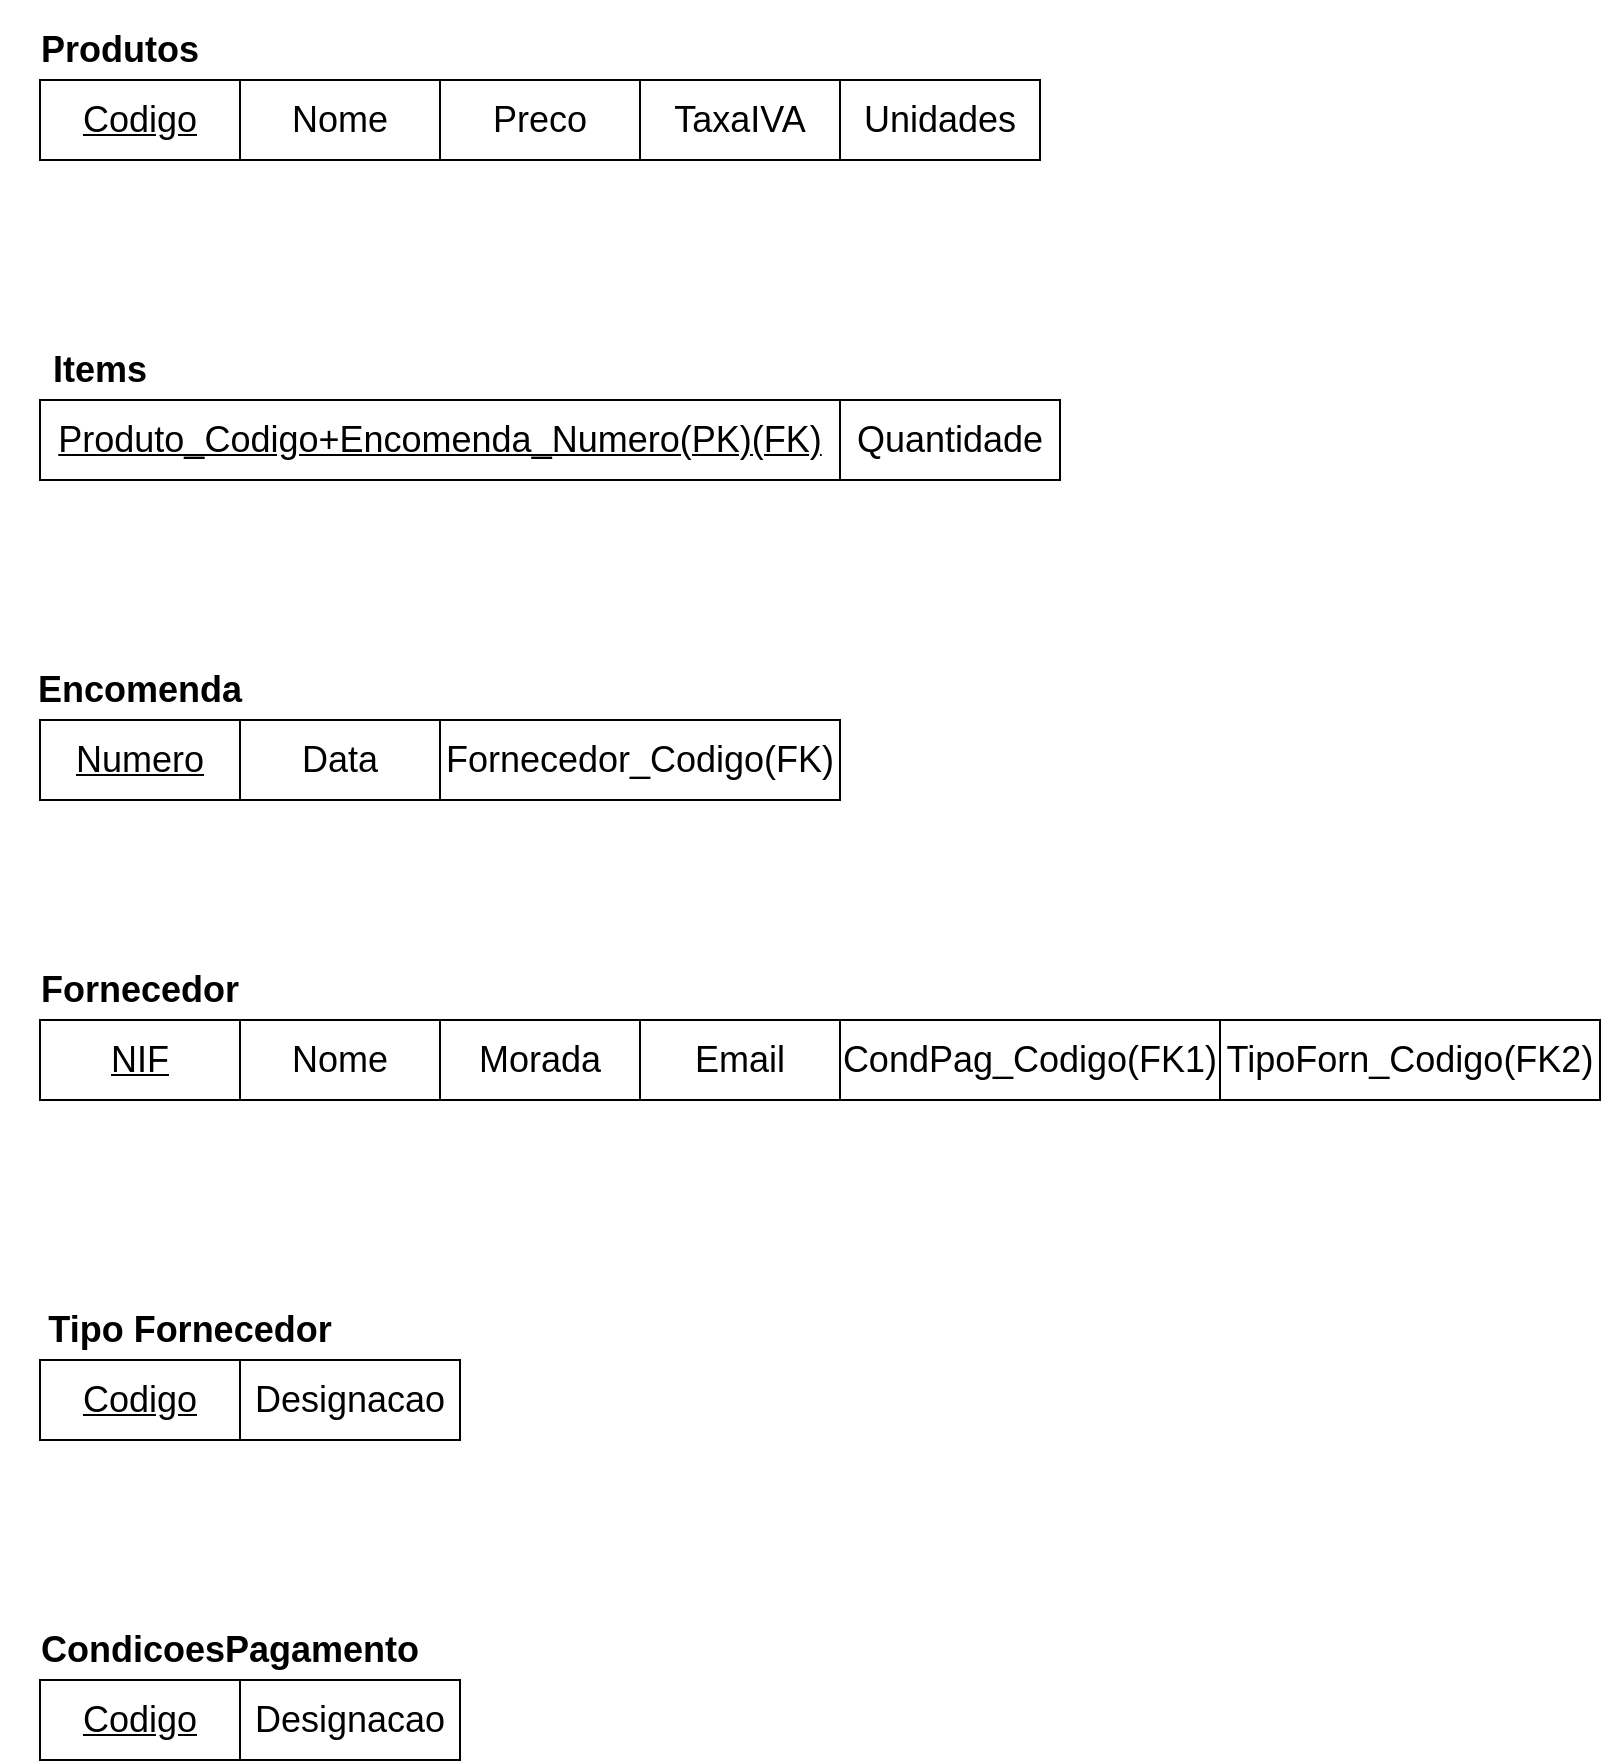 <mxfile version="24.0.1" type="device" pages="3">
  <diagram id="R2lEEEUBdFMjLlhIrx00" name="ex_3_3a">
    <mxGraphModel dx="1562" dy="800" grid="1" gridSize="10" guides="1" tooltips="1" connect="1" arrows="1" fold="1" page="1" pageScale="1" pageWidth="850" pageHeight="1100" math="0" shadow="0" extFonts="Permanent Marker^https://fonts.googleapis.com/css?family=Permanent+Marker">
      <root>
        <mxCell id="0" />
        <mxCell id="1" parent="0" />
        <mxCell id="DdvRY2VXiHQ6DfF-Mzje-36" value="&lt;b&gt;Fornecedor&lt;/b&gt;" style="text;strokeColor=none;fillColor=none;html=1;align=center;verticalAlign=middle;whiteSpace=wrap;rounded=0;fontSize=18;" parent="1" vertex="1">
          <mxGeometry x="60" y="510" width="100" height="50" as="geometry" />
        </mxCell>
        <mxCell id="DdvRY2VXiHQ6DfF-Mzje-40" value="&lt;b&gt;Encomenda&lt;/b&gt;" style="text;strokeColor=none;fillColor=none;html=1;align=center;verticalAlign=middle;whiteSpace=wrap;rounded=0;fontSize=18;" parent="1" vertex="1">
          <mxGeometry x="60" y="360" width="100" height="50" as="geometry" />
        </mxCell>
        <mxCell id="DdvRY2VXiHQ6DfF-Mzje-41" value="&lt;b&gt;Items&lt;/b&gt;" style="text;strokeColor=none;fillColor=none;html=1;align=center;verticalAlign=middle;whiteSpace=wrap;rounded=0;fontSize=18;" parent="1" vertex="1">
          <mxGeometry x="40" y="200" width="100" height="50" as="geometry" />
        </mxCell>
        <mxCell id="DdvRY2VXiHQ6DfF-Mzje-42" value="&lt;b&gt;Produtos&lt;/b&gt;" style="text;strokeColor=none;fillColor=none;html=1;align=center;verticalAlign=middle;whiteSpace=wrap;rounded=0;fontSize=18;" parent="1" vertex="1">
          <mxGeometry x="50" y="40" width="100" height="50" as="geometry" />
        </mxCell>
        <mxCell id="DdvRY2VXiHQ6DfF-Mzje-43" value="&lt;b&gt;Tipo Fornecedor&lt;/b&gt;" style="text;strokeColor=none;fillColor=none;html=1;align=center;verticalAlign=middle;whiteSpace=wrap;rounded=0;fontSize=18;" parent="1" vertex="1">
          <mxGeometry x="60" y="680" width="150" height="50" as="geometry" />
        </mxCell>
        <mxCell id="DdvRY2VXiHQ6DfF-Mzje-44" value="&lt;b&gt;CondicoesPagamento&lt;/b&gt;" style="text;strokeColor=none;fillColor=none;html=1;align=center;verticalAlign=middle;whiteSpace=wrap;rounded=0;fontSize=18;" parent="1" vertex="1">
          <mxGeometry x="70" y="840" width="170" height="50" as="geometry" />
        </mxCell>
        <mxCell id="JeP8ggOP0piWA_SzPK6s-1" value="&lt;font style=&quot;font-size: 18px;&quot;&gt;&lt;u&gt;Codigo&lt;/u&gt;&lt;/font&gt;" style="rounded=0;whiteSpace=wrap;html=1;fontSize=18;" parent="1" vertex="1">
          <mxGeometry x="60" y="80" width="100" height="40" as="geometry" />
        </mxCell>
        <mxCell id="JeP8ggOP0piWA_SzPK6s-4" value="&lt;font style=&quot;font-size: 18px;&quot;&gt;&lt;u&gt;Produto_Codigo+Encomenda_Numero(PK)(FK)&lt;/u&gt;&lt;/font&gt;" style="rounded=0;whiteSpace=wrap;html=1;fontSize=18;" parent="1" vertex="1">
          <mxGeometry x="60" y="240" width="400" height="40" as="geometry" />
        </mxCell>
        <mxCell id="JeP8ggOP0piWA_SzPK6s-5" value="&lt;font style=&quot;font-size: 18px;&quot;&gt;&lt;u&gt;Numero&lt;/u&gt;&lt;/font&gt;" style="rounded=0;whiteSpace=wrap;html=1;fontSize=18;" parent="1" vertex="1">
          <mxGeometry x="60" y="400" width="100" height="40" as="geometry" />
        </mxCell>
        <mxCell id="JeP8ggOP0piWA_SzPK6s-6" value="&lt;font style=&quot;font-size: 18px;&quot;&gt;&lt;u&gt;NIF&lt;/u&gt;&lt;/font&gt;" style="rounded=0;whiteSpace=wrap;html=1;fontSize=18;" parent="1" vertex="1">
          <mxGeometry x="60" y="550" width="100" height="40" as="geometry" />
        </mxCell>
        <mxCell id="JeP8ggOP0piWA_SzPK6s-7" value="&lt;font style=&quot;font-size: 18px;&quot;&gt;&lt;u&gt;Codigo&lt;/u&gt;&lt;/font&gt;" style="rounded=0;whiteSpace=wrap;html=1;fontSize=18;" parent="1" vertex="1">
          <mxGeometry x="60" y="720" width="100" height="40" as="geometry" />
        </mxCell>
        <mxCell id="JeP8ggOP0piWA_SzPK6s-8" style="edgeStyle=none;curved=1;rounded=0;orthogonalLoop=1;jettySize=auto;html=1;exitX=0.5;exitY=1;exitDx=0;exitDy=0;fontSize=12;startSize=8;endSize=8;" parent="1" source="JeP8ggOP0piWA_SzPK6s-4" target="JeP8ggOP0piWA_SzPK6s-4" edge="1">
          <mxGeometry relative="1" as="geometry" />
        </mxCell>
        <mxCell id="JeP8ggOP0piWA_SzPK6s-9" value="&lt;font style=&quot;font-size: 18px;&quot;&gt;&lt;u&gt;Codigo&lt;/u&gt;&lt;/font&gt;" style="rounded=0;whiteSpace=wrap;html=1;fontSize=18;" parent="1" vertex="1">
          <mxGeometry x="60" y="880" width="100" height="40" as="geometry" />
        </mxCell>
        <mxCell id="JeP8ggOP0piWA_SzPK6s-10" value="Nome" style="rounded=0;whiteSpace=wrap;html=1;fontSize=18;" parent="1" vertex="1">
          <mxGeometry x="160" y="80" width="100" height="40" as="geometry" />
        </mxCell>
        <mxCell id="JeP8ggOP0piWA_SzPK6s-11" value="Designacao" style="rounded=0;whiteSpace=wrap;html=1;fontSize=18;" parent="1" vertex="1">
          <mxGeometry x="160" y="880" width="110" height="40" as="geometry" />
        </mxCell>
        <mxCell id="JeP8ggOP0piWA_SzPK6s-12" value="Designacao" style="rounded=0;whiteSpace=wrap;html=1;fontSize=18;" parent="1" vertex="1">
          <mxGeometry x="160" y="720" width="110" height="40" as="geometry" />
        </mxCell>
        <mxCell id="JeP8ggOP0piWA_SzPK6s-13" value="Nome&lt;span style=&quot;color: rgba(0, 0, 0, 0); font-family: monospace; font-size: 0px; text-align: start; text-wrap: nowrap;&quot;&gt;%3CmxGraphModel%3E%3Croot%3E%3CmxCell%20id%3D%220%22%2F%3E%3CmxCell%20id%3D%221%22%20parent%3D%220%22%2F%3E%3CmxCell%20id%3D%222%22%20style%3D%22edgeStyle%3Dnone%3Bcurved%3D1%3Brounded%3D0%3BorthogonalLoop%3D1%3BjettySize%3Dauto%3Bhtml%3D1%3BexitX%3D1%3BexitY%3D0.5%3BexitDx%3D0%3BexitDy%3D0%3BfontSize%3D12%3BstartSize%3D8%3BendSize%3D8%3B%22%20edge%3D%221%22%20parent%3D%221%22%3E%3CmxGeometry%20relative%3D%221%22%20as%3D%22geometry%22%3E%3CmxPoint%20x%3D%22380%22%20y%3D%22420.333%22%20as%3D%22targetPoint%22%2F%3E%3CmxPoint%20x%3D%22340%22%20y%3D%22420%22%20as%3D%22sourcePoint%22%2F%3E%3C%2FmxGeometry%3E%3C%2FmxCell%3E%3C%2Froot%3E%3C%2FmxGraphModel%3E&lt;/span&gt;" style="rounded=0;whiteSpace=wrap;html=1;fontSize=18;" parent="1" vertex="1">
          <mxGeometry x="160" y="550" width="100" height="40" as="geometry" />
        </mxCell>
        <mxCell id="JeP8ggOP0piWA_SzPK6s-14" value="Fornecedor_Codigo(FK)" style="rounded=0;whiteSpace=wrap;html=1;fontSize=18;" parent="1" vertex="1">
          <mxGeometry x="260" y="400" width="200" height="40" as="geometry" />
        </mxCell>
        <mxCell id="JeP8ggOP0piWA_SzPK6s-15" value="Data" style="rounded=0;whiteSpace=wrap;html=1;fontSize=18;" parent="1" vertex="1">
          <mxGeometry x="160" y="400" width="100" height="40" as="geometry" />
        </mxCell>
        <mxCell id="JeP8ggOP0piWA_SzPK6s-16" value="Quantidade" style="rounded=0;whiteSpace=wrap;html=1;fontSize=18;" parent="1" vertex="1">
          <mxGeometry x="460" y="240" width="110" height="40" as="geometry" />
        </mxCell>
        <mxCell id="JeP8ggOP0piWA_SzPK6s-18" value="Unidades" style="rounded=0;whiteSpace=wrap;html=1;fontSize=18;" parent="1" vertex="1">
          <mxGeometry x="460" y="80" width="100" height="40" as="geometry" />
        </mxCell>
        <mxCell id="JeP8ggOP0piWA_SzPK6s-19" value="TaxaIVA" style="rounded=0;whiteSpace=wrap;html=1;fontSize=18;" parent="1" vertex="1">
          <mxGeometry x="360" y="80" width="100" height="40" as="geometry" />
        </mxCell>
        <mxCell id="JeP8ggOP0piWA_SzPK6s-20" value="Preco" style="rounded=0;whiteSpace=wrap;html=1;fontSize=18;" parent="1" vertex="1">
          <mxGeometry x="260" y="80" width="100" height="40" as="geometry" />
        </mxCell>
        <mxCell id="JeP8ggOP0piWA_SzPK6s-24" value="Morada" style="rounded=0;whiteSpace=wrap;html=1;fontSize=18;" parent="1" vertex="1">
          <mxGeometry x="260" y="550" width="100" height="40" as="geometry" />
        </mxCell>
        <mxCell id="JeP8ggOP0piWA_SzPK6s-26" value="Email" style="rounded=0;whiteSpace=wrap;html=1;fontSize=18;" parent="1" vertex="1">
          <mxGeometry x="360" y="550" width="100" height="40" as="geometry" />
        </mxCell>
        <mxCell id="JeP8ggOP0piWA_SzPK6s-27" value="CondPag_Codigo(FK1)" style="rounded=0;whiteSpace=wrap;html=1;fontSize=18;" parent="1" vertex="1">
          <mxGeometry x="460" y="550" width="190" height="40" as="geometry" />
        </mxCell>
        <mxCell id="JeP8ggOP0piWA_SzPK6s-28" value="TipoForn_Codigo(FK2)" style="rounded=0;whiteSpace=wrap;html=1;fontSize=18;" parent="1" vertex="1">
          <mxGeometry x="650" y="550" width="190" height="40" as="geometry" />
        </mxCell>
      </root>
    </mxGraphModel>
  </diagram>
  <diagram id="1F_9UQr6CnxxSoM02HCP" name="ex_3_1c">
    <mxGraphModel dx="1562" dy="800" grid="1" gridSize="10" guides="1" tooltips="1" connect="1" arrows="1" fold="1" page="1" pageScale="1" pageWidth="827" pageHeight="1169" math="0" shadow="0">
      <root>
        <mxCell id="0" />
        <mxCell id="1" parent="0" />
        <mxCell id="dKV6OIbtL0HbY0MgE-b8-28" value="&lt;b&gt;Veiculo&lt;/b&gt;" style="text;strokeColor=none;fillColor=none;html=1;align=center;verticalAlign=middle;whiteSpace=wrap;rounded=0;fontSize=18;" parent="1" vertex="1">
          <mxGeometry x="44.86" y="480" width="100" height="50" as="geometry" />
        </mxCell>
        <mxCell id="dKV6OIbtL0HbY0MgE-b8-29" value="&lt;b&gt;Balcao&lt;/b&gt;" style="text;strokeColor=none;fillColor=none;html=1;align=center;verticalAlign=middle;whiteSpace=wrap;rounded=0;fontSize=18;" parent="1" vertex="1">
          <mxGeometry x="44.86" y="320" width="100" height="50" as="geometry" />
        </mxCell>
        <mxCell id="dKV6OIbtL0HbY0MgE-b8-30" value="&lt;b&gt;Aluguer&lt;/b&gt;" style="text;strokeColor=none;fillColor=none;html=1;align=center;verticalAlign=middle;whiteSpace=wrap;rounded=0;fontSize=18;" parent="1" vertex="1">
          <mxGeometry x="49.86" width="100" height="50" as="geometry" />
        </mxCell>
        <mxCell id="dKV6OIbtL0HbY0MgE-b8-31" value="&lt;b&gt;Cliente&lt;/b&gt;" style="text;strokeColor=none;fillColor=none;html=1;align=center;verticalAlign=middle;whiteSpace=wrap;rounded=0;fontSize=18;" parent="1" vertex="1">
          <mxGeometry x="39.86" y="160" width="100" height="50" as="geometry" />
        </mxCell>
        <mxCell id="dKV6OIbtL0HbY0MgE-b8-32" value="&lt;b&gt;Tipo_Veiculo&lt;/b&gt;" style="text;strokeColor=none;fillColor=none;html=1;align=center;verticalAlign=middle;whiteSpace=wrap;rounded=0;fontSize=18;" parent="1" vertex="1">
          <mxGeometry x="49.86" y="1080" width="150" height="50" as="geometry" />
        </mxCell>
        <mxCell id="dKV6OIbtL0HbY0MgE-b8-33" value="&lt;b&gt;Ligeiro&lt;/b&gt;" style="text;strokeColor=none;fillColor=none;html=1;align=center;verticalAlign=middle;whiteSpace=wrap;rounded=0;fontSize=18;" parent="1" vertex="1">
          <mxGeometry x="39.86" y="800" width="110" height="50" as="geometry" />
        </mxCell>
        <mxCell id="dKV6OIbtL0HbY0MgE-b8-34" value="&lt;font style=&quot;font-size: 18px;&quot;&gt;&lt;u&gt;NIF&lt;/u&gt;&lt;/font&gt;" style="rounded=0;whiteSpace=wrap;html=1;fontSize=18;" parent="1" vertex="1">
          <mxGeometry x="59.86" y="200" width="100" height="40" as="geometry" />
        </mxCell>
        <mxCell id="dKV6OIbtL0HbY0MgE-b8-35" value="&lt;font style=&quot;font-size: 18px;&quot;&gt;&lt;u&gt;Numero&lt;/u&gt;&lt;/font&gt;" style="rounded=0;whiteSpace=wrap;html=1;fontSize=18;" parent="1" vertex="1">
          <mxGeometry x="59.86" y="40" width="90" height="40" as="geometry" />
        </mxCell>
        <mxCell id="dKV6OIbtL0HbY0MgE-b8-36" value="&lt;font style=&quot;font-size: 18px;&quot;&gt;&lt;u&gt;Numero&lt;/u&gt;&lt;/font&gt;" style="rounded=0;whiteSpace=wrap;html=1;fontSize=18;" parent="1" vertex="1">
          <mxGeometry x="59.86" y="360" width="100" height="40" as="geometry" />
        </mxCell>
        <mxCell id="dKV6OIbtL0HbY0MgE-b8-37" value="&lt;font style=&quot;font-size: 18px;&quot;&gt;&lt;u&gt;Matricula&lt;/u&gt;&lt;/font&gt;" style="rounded=0;whiteSpace=wrap;html=1;fontSize=18;" parent="1" vertex="1">
          <mxGeometry x="59.86" y="520" width="100" height="40" as="geometry" />
        </mxCell>
        <mxCell id="dKV6OIbtL0HbY0MgE-b8-38" value="&lt;font style=&quot;font-size: 18px;&quot;&gt;&lt;u&gt;Codigo&lt;/u&gt;&lt;/font&gt;" style="rounded=0;whiteSpace=wrap;html=1;fontSize=18;" parent="1" vertex="1">
          <mxGeometry x="64.86" y="1118" width="100" height="40" as="geometry" />
        </mxCell>
        <mxCell id="dKV6OIbtL0HbY0MgE-b8-39" style="edgeStyle=none;curved=1;rounded=0;orthogonalLoop=1;jettySize=auto;html=1;exitX=0.5;exitY=1;exitDx=0;exitDy=0;fontSize=12;startSize=8;endSize=8;" parent="1" source="dKV6OIbtL0HbY0MgE-b8-35" target="dKV6OIbtL0HbY0MgE-b8-35" edge="1">
          <mxGeometry relative="1" as="geometry" />
        </mxCell>
        <mxCell id="dKV6OIbtL0HbY0MgE-b8-40" value="&lt;font style=&quot;font-size: 18px;&quot;&gt;NumLugares&lt;/font&gt;" style="rounded=0;whiteSpace=wrap;html=1;fontSize=18;" parent="1" vertex="1">
          <mxGeometry x="299.86" y="840" width="120" height="40" as="geometry" />
        </mxCell>
        <mxCell id="dKV6OIbtL0HbY0MgE-b8-41" value="Endereco" style="rounded=0;whiteSpace=wrap;html=1;fontSize=18;" parent="1" vertex="1">
          <mxGeometry x="159.86" y="200" width="100" height="40" as="geometry" />
        </mxCell>
        <mxCell id="dKV6OIbtL0HbY0MgE-b8-42" value="Portas" style="rounded=0;whiteSpace=wrap;html=1;fontSize=18;" parent="1" vertex="1">
          <mxGeometry x="419.86" y="840" width="80" height="40" as="geometry" />
        </mxCell>
        <mxCell id="dKV6OIbtL0HbY0MgE-b8-43" value="Designacao" style="rounded=0;whiteSpace=wrap;html=1;fontSize=18;" parent="1" vertex="1">
          <mxGeometry x="164.86" y="1118" width="110" height="40" as="geometry" />
        </mxCell>
        <mxCell id="dKV6OIbtL0HbY0MgE-b8-44" value="Marca" style="rounded=0;whiteSpace=wrap;html=1;fontSize=18;" parent="1" vertex="1">
          <mxGeometry x="159.86" y="520" width="100" height="40" as="geometry" />
        </mxCell>
        <mxCell id="dKV6OIbtL0HbY0MgE-b8-45" value="Endereco" style="rounded=0;whiteSpace=wrap;html=1;fontSize=18;" parent="1" vertex="1">
          <mxGeometry x="259.86" y="360" width="120" height="40" as="geometry" />
        </mxCell>
        <mxCell id="dKV6OIbtL0HbY0MgE-b8-46" value="Nome" style="rounded=0;whiteSpace=wrap;html=1;fontSize=18;" parent="1" vertex="1">
          <mxGeometry x="159.86" y="360" width="100" height="40" as="geometry" />
        </mxCell>
        <mxCell id="dKV6OIbtL0HbY0MgE-b8-47" value="Data" style="rounded=0;whiteSpace=wrap;html=1;fontSize=18;" parent="1" vertex="1">
          <mxGeometry x="149.86" y="40" width="70" height="40" as="geometry" />
        </mxCell>
        <mxCell id="dKV6OIbtL0HbY0MgE-b8-49" value="Num_Carta" style="rounded=0;whiteSpace=wrap;html=1;fontSize=18;" parent="1" vertex="1">
          <mxGeometry x="359.86" y="200" width="100" height="40" as="geometry" />
        </mxCell>
        <mxCell id="dKV6OIbtL0HbY0MgE-b8-50" value="Nome" style="rounded=0;whiteSpace=wrap;html=1;fontSize=18;" parent="1" vertex="1">
          <mxGeometry x="259.86" y="200" width="100" height="40" as="geometry" />
        </mxCell>
        <mxCell id="dKV6OIbtL0HbY0MgE-b8-51" value="Ano" style="rounded=0;whiteSpace=wrap;html=1;fontSize=18;" parent="1" vertex="1">
          <mxGeometry x="259.86" y="520" width="100" height="40" as="geometry" />
        </mxCell>
        <mxCell id="dKV6OIbtL0HbY0MgE-b8-57" value="&lt;b&gt;Pesado&lt;/b&gt;" style="text;strokeColor=none;fillColor=none;html=1;align=center;verticalAlign=middle;whiteSpace=wrap;rounded=0;fontSize=18;" parent="1" vertex="1">
          <mxGeometry x="49.86" y="930" width="100" height="50" as="geometry" />
        </mxCell>
        <mxCell id="dKV6OIbtL0HbY0MgE-b8-58" value="&lt;font style=&quot;font-size: 18px;&quot;&gt;Peso&lt;/font&gt;" style="rounded=0;whiteSpace=wrap;html=1;fontSize=18;" parent="1" vertex="1">
          <mxGeometry x="299.86" y="970" width="75" height="40" as="geometry" />
        </mxCell>
        <mxCell id="dKV6OIbtL0HbY0MgE-b8-59" value="Passageiros" style="rounded=0;whiteSpace=wrap;html=1;fontSize=18;" parent="1" vertex="1">
          <mxGeometry x="374.86" y="970" width="110" height="40" as="geometry" />
        </mxCell>
        <mxCell id="dKV6OIbtL0HbY0MgE-b8-60" value="&lt;b&gt;Similaridade&lt;/b&gt;" style="text;strokeColor=none;fillColor=none;html=1;align=center;verticalAlign=middle;whiteSpace=wrap;rounded=0;fontSize=18;" parent="1" vertex="1">
          <mxGeometry x="59.86" y="640" width="110" height="50" as="geometry" />
        </mxCell>
        <mxCell id="dKV6OIbtL0HbY0MgE-b8-61" value="&lt;font style=&quot;font-size: 18px;&quot;&gt;&lt;u&gt;Codigo&lt;/u&gt;&lt;/font&gt;" style="rounded=0;whiteSpace=wrap;html=1;fontSize=18;" parent="1" vertex="1">
          <mxGeometry x="59.86" y="680" width="100" height="40" as="geometry" />
        </mxCell>
        <mxCell id="dKV6OIbtL0HbY0MgE-b8-62" value="Designacao" style="rounded=0;whiteSpace=wrap;html=1;fontSize=18;" parent="1" vertex="1">
          <mxGeometry x="159.86" y="680" width="110" height="40" as="geometry" />
        </mxCell>
        <mxCell id="dKV6OIbtL0HbY0MgE-b8-63" value="" style="endArrow=classic;html=1;rounded=0;fontSize=12;startSize=8;endSize=8;edgeStyle=orthogonalEdgeStyle;exitX=0.5;exitY=1;exitDx=0;exitDy=0;" parent="1" source="dKV6OIbtL0HbY0MgE-b8-80" edge="1">
          <mxGeometry width="50" height="50" relative="1" as="geometry">
            <mxPoint x="449.86" y="269.93" as="sourcePoint" />
            <mxPoint x="149.86" y="360" as="targetPoint" />
            <Array as="points">
              <mxPoint x="524.86" y="320" />
              <mxPoint x="149.86" y="320" />
              <mxPoint x="149.86" y="360" />
            </Array>
          </mxGeometry>
        </mxCell>
        <mxCell id="dKV6OIbtL0HbY0MgE-b8-64" value="" style="endArrow=classic;html=1;rounded=0;fontSize=12;startSize=8;endSize=8;edgeStyle=orthogonalEdgeStyle;exitX=0.5;exitY=1;exitDx=0;exitDy=0;entryX=1;entryY=0.75;entryDx=0;entryDy=0;" parent="1" source="dKV6OIbtL0HbY0MgE-b8-81" target="dKV6OIbtL0HbY0MgE-b8-28" edge="1">
          <mxGeometry width="50" height="50" relative="1" as="geometry">
            <mxPoint x="629.86" y="479.93" as="sourcePoint" />
            <mxPoint x="579.86" y="529.93" as="targetPoint" />
            <Array as="points">
              <mxPoint x="704.86" y="480" />
              <mxPoint x="144.86" y="480" />
            </Array>
          </mxGeometry>
        </mxCell>
        <mxCell id="dKV6OIbtL0HbY0MgE-b8-65" value="" style="endArrow=classic;html=1;rounded=0;fontSize=12;startSize=8;endSize=8;edgeStyle=orthogonalEdgeStyle;entryX=0.75;entryY=0;entryDx=0;entryDy=0;exitX=0.5;exitY=1;exitDx=0;exitDy=0;" parent="1" source="dKV6OIbtL0HbY0MgE-b8-79" target="dKV6OIbtL0HbY0MgE-b8-34" edge="1">
          <mxGeometry width="50" height="50" relative="1" as="geometry">
            <mxPoint x="319.86" y="100" as="sourcePoint" />
            <mxPoint x="269.86" y="150" as="targetPoint" />
            <Array as="points">
              <mxPoint x="369.86" y="150" />
              <mxPoint x="134.86" y="150" />
            </Array>
          </mxGeometry>
        </mxCell>
        <mxCell id="dKV6OIbtL0HbY0MgE-b8-66" value="" style="endArrow=classic;html=1;rounded=0;fontSize=12;startSize=8;endSize=8;edgeStyle=orthogonalEdgeStyle;entryX=0.5;entryY=0;entryDx=0;entryDy=0;exitX=0.5;exitY=1;exitDx=0;exitDy=0;" parent="1" target="dKV6OIbtL0HbY0MgE-b8-83" edge="1">
          <mxGeometry width="50" height="50" relative="1" as="geometry">
            <mxPoint x="499.79" y="720" as="sourcePoint" />
            <mxPoint x="174.79" y="840" as="targetPoint" />
            <Array as="points">
              <mxPoint x="499.86" y="780" />
              <mxPoint x="179.86" y="780" />
            </Array>
          </mxGeometry>
        </mxCell>
        <mxCell id="dKV6OIbtL0HbY0MgE-b8-70" value="" style="endArrow=classic;html=1;rounded=0;fontSize=12;startSize=8;endSize=8;edgeStyle=orthogonalEdgeStyle;entryX=0;entryY=0.75;entryDx=0;entryDy=0;exitX=0;exitY=0.25;exitDx=0;exitDy=0;" parent="1" source="dKV6OIbtL0HbY0MgE-b8-83" target="dKV6OIbtL0HbY0MgE-b8-38" edge="1">
          <mxGeometry width="50" height="50" relative="1" as="geometry">
            <mxPoint x="649.93" y="1040" as="sourcePoint" />
            <mxPoint x="599.93" y="1090" as="targetPoint" />
            <Array as="points">
              <mxPoint x="30" y="850" />
              <mxPoint x="30" y="1148" />
            </Array>
          </mxGeometry>
        </mxCell>
        <mxCell id="dKV6OIbtL0HbY0MgE-b8-74" value="Ar_Condicionado" style="rounded=0;whiteSpace=wrap;html=1;fontSize=18;" parent="1" vertex="1">
          <mxGeometry x="274.86" y="1118" width="150" height="40" as="geometry" />
        </mxCell>
        <mxCell id="dKV6OIbtL0HbY0MgE-b8-76" value="&lt;u&gt;TipoVeiculo_Codigo(PK)(FK)&lt;/u&gt;" style="rounded=0;whiteSpace=wrap;html=1;fontSize=18;" parent="1" vertex="1">
          <mxGeometry x="64.86" y="970" width="240" height="40" as="geometry" />
        </mxCell>
        <mxCell id="P1GtwO3JQVll6UM6uVTv-1" style="edgeStyle=orthogonalEdgeStyle;rounded=0;orthogonalLoop=1;jettySize=auto;html=1;exitX=0.787;exitY=0.992;exitDx=0;exitDy=0;entryX=0.5;entryY=0;entryDx=0;entryDy=0;exitPerimeter=0;" edge="1" parent="1" source="dKV6OIbtL0HbY0MgE-b8-77" target="dKV6OIbtL0HbY0MgE-b8-76">
          <mxGeometry relative="1" as="geometry">
            <Array as="points">
              <mxPoint x="640" y="920" />
              <mxPoint x="185" y="920" />
            </Array>
          </mxGeometry>
        </mxCell>
        <mxCell id="dKV6OIbtL0HbY0MgE-b8-77" value="TipoVeiculo_Codigo1(FK1) + TipoVeiculo_Codigo2(FK2)&lt;span style=&quot;color: rgba(0, 0, 0, 0); font-family: monospace; font-size: 0px; text-align: start; text-wrap: nowrap;&quot;&gt;%3CmxGraphModel%3E%3Croot%3E%3CmxCell%20id%3D%220%22%2F%3E%3CmxCell%20id%3D%221%22%20parent%3D%220%22%2F%3E%3CmxCell%20id%3D%222%22%20value%3D%22TipoVeiculo_Codigo(FK)%22%20style%3D%22rounded%3D0%3BwhiteSpace%3Dwrap%3Bhtml%3D1%3BfontSize%3D18%3B%22%20vertex%3D%221%22%20parent%3D%221%22%3E%3CmxGeometry%20x%3D%22250%22%20y%3D%22840%22%20width%3D%22200%22%20height%3D%2240%22%20as%3D%22geometry%22%2F%3E%3C%2FmxCell%3E%3C%2Froot%3E%3C%2FmxGraphModel%3ETipo&lt;/span&gt;" style="rounded=0;whiteSpace=wrap;html=1;fontSize=18;" parent="1" vertex="1">
          <mxGeometry x="269.86" y="680" width="470" height="40" as="geometry" />
        </mxCell>
        <mxCell id="dKV6OIbtL0HbY0MgE-b8-78" value="Duracao" style="rounded=0;whiteSpace=wrap;html=1;fontSize=18;" parent="1" vertex="1">
          <mxGeometry x="219.86" y="40" width="80" height="40" as="geometry" />
        </mxCell>
        <mxCell id="dKV6OIbtL0HbY0MgE-b8-79" value="Cliente_NIF(FK)" style="rounded=0;whiteSpace=wrap;html=1;fontSize=18;" parent="1" vertex="1">
          <mxGeometry x="299.86" y="40" width="140" height="40" as="geometry" />
        </mxCell>
        <mxCell id="dKV6OIbtL0HbY0MgE-b8-80" value="Balcao_Numero(FK)" style="rounded=0;whiteSpace=wrap;html=1;fontSize=18;" parent="1" vertex="1">
          <mxGeometry x="439.86" y="40" width="170" height="40" as="geometry" />
        </mxCell>
        <mxCell id="dKV6OIbtL0HbY0MgE-b8-81" value="Veiculo_Matricula(FK)" style="rounded=0;whiteSpace=wrap;html=1;fontSize=18;" parent="1" vertex="1">
          <mxGeometry x="609.86" y="40" width="190" height="40" as="geometry" />
        </mxCell>
        <mxCell id="dKV6OIbtL0HbY0MgE-b8-83" value="&lt;u&gt;TipoVeiculo_Codigo(PK)(FK)&lt;/u&gt;" style="rounded=0;whiteSpace=wrap;html=1;fontSize=18;" parent="1" vertex="1">
          <mxGeometry x="59.86" y="840" width="240" height="40" as="geometry" />
        </mxCell>
        <mxCell id="dKV6OIbtL0HbY0MgE-b8-84" value="Combustivel" style="rounded=0;whiteSpace=wrap;html=1;fontSize=18;" parent="1" vertex="1">
          <mxGeometry x="499.86" y="840" width="110" height="40" as="geometry" />
        </mxCell>
        <mxCell id="fYPlbAsYE7eijf3G_97K-9" value="" style="endArrow=classic;html=1;rounded=0;fontSize=12;startSize=8;endSize=8;edgeStyle=orthogonalEdgeStyle;exitX=0;exitY=0.5;exitDx=0;exitDy=0;entryX=0;entryY=0.25;entryDx=0;entryDy=0;" parent="1" source="dKV6OIbtL0HbY0MgE-b8-76" target="dKV6OIbtL0HbY0MgE-b8-38" edge="1">
          <mxGeometry width="50" height="50" relative="1" as="geometry">
            <mxPoint x="39.86" y="990" as="sourcePoint" />
            <mxPoint x="39.86" y="1128" as="targetPoint" />
            <Array as="points">
              <mxPoint x="40" y="990" />
              <mxPoint x="40" y="1128" />
            </Array>
          </mxGeometry>
        </mxCell>
        <mxCell id="G5uvyAmmlISkjq15qe-R-1" value="TipoVeiculo_Codigo(FK)" style="rounded=0;whiteSpace=wrap;html=1;fontSize=18;" parent="1" vertex="1">
          <mxGeometry x="359.86" y="520" width="240" height="40" as="geometry" />
        </mxCell>
        <mxCell id="G5uvyAmmlISkjq15qe-R-2" value="" style="endArrow=classic;html=1;rounded=0;fontSize=12;startSize=8;endSize=8;edgeStyle=orthogonalEdgeStyle;entryX=0;entryY=0.5;entryDx=0;entryDy=0;exitX=0.5;exitY=1;exitDx=0;exitDy=0;" parent="1" source="G5uvyAmmlISkjq15qe-R-1" target="dKV6OIbtL0HbY0MgE-b8-38" edge="1">
          <mxGeometry width="50" height="50" relative="1" as="geometry">
            <mxPoint x="214.86" y="600" as="sourcePoint" />
            <mxPoint x="219.86" y="898" as="targetPoint" />
            <Array as="points">
              <mxPoint x="480" y="600" />
              <mxPoint x="10" y="600" />
              <mxPoint x="10" y="1138" />
            </Array>
          </mxGeometry>
        </mxCell>
      </root>
    </mxGraphModel>
  </diagram>
  <diagram id="dnWSx332YY_5WA-s4KzK" name="ex_3_3c">
    <mxGraphModel dx="2403" dy="1067" grid="1" gridSize="10" guides="1" tooltips="1" connect="1" arrows="1" fold="1" page="1" pageScale="1" pageWidth="827" pageHeight="1169" math="0" shadow="0">
      <root>
        <mxCell id="0" />
        <mxCell id="1" parent="0" />
        <mxCell id="KIDk1y8cZPQ14vUDMYIZ-1" value="&lt;b&gt;Comprovativo&lt;/b&gt;" style="text;strokeColor=none;fillColor=none;html=1;align=center;verticalAlign=middle;whiteSpace=wrap;rounded=0;fontSize=18;" parent="1" vertex="1">
          <mxGeometry x="116" y="370" width="116" height="50" as="geometry" />
        </mxCell>
        <mxCell id="KIDk1y8cZPQ14vUDMYIZ-2" value="&lt;b&gt;NaoEstudante&lt;/b&gt;" style="text;strokeColor=none;fillColor=none;html=1;align=center;verticalAlign=middle;whiteSpace=wrap;rounded=0;fontSize=18;" parent="1" vertex="1">
          <mxGeometry x="123" y="1000" width="116" height="50" as="geometry" />
        </mxCell>
        <mxCell id="KIDk1y8cZPQ14vUDMYIZ-3" value="&lt;b&gt;Estudante&lt;/b&gt;" style="text;strokeColor=none;fillColor=none;html=1;align=center;verticalAlign=middle;whiteSpace=wrap;rounded=0;fontSize=18;" parent="1" vertex="1">
          <mxGeometry x="99" y="840" width="100" height="50" as="geometry" />
        </mxCell>
        <mxCell id="KIDk1y8cZPQ14vUDMYIZ-4" value="&lt;b&gt;Participantes&lt;/b&gt;" style="text;strokeColor=none;fillColor=none;html=1;align=center;verticalAlign=middle;whiteSpace=wrap;rounded=0;fontSize=18;" parent="1" vertex="1">
          <mxGeometry x="118" y="680" width="116" height="50" as="geometry" />
        </mxCell>
        <mxCell id="KIDk1y8cZPQ14vUDMYIZ-5" value="&lt;b&gt;Artigo&lt;/b&gt;" style="text;strokeColor=none;fillColor=none;html=1;align=center;verticalAlign=middle;whiteSpace=wrap;rounded=0;fontSize=18;" parent="1" vertex="1">
          <mxGeometry x="117" width="76" height="50" as="geometry" />
        </mxCell>
        <mxCell id="KIDk1y8cZPQ14vUDMYIZ-6" value="&lt;b&gt;Autor&lt;/b&gt;" style="text;strokeColor=none;fillColor=none;html=1;align=center;verticalAlign=middle;whiteSpace=wrap;rounded=0;fontSize=18;" parent="1" vertex="1">
          <mxGeometry x="116" y="160" width="66" height="50" as="geometry" />
        </mxCell>
        <mxCell id="KIDk1y8cZPQ14vUDMYIZ-7" value="&lt;font style=&quot;font-size: 18px;&quot;&gt;&lt;u&gt;Nome&lt;/u&gt;&lt;/font&gt;" style="rounded=0;whiteSpace=wrap;html=1;fontSize=18;" parent="1" vertex="1">
          <mxGeometry x="123" y="720" width="100" height="40" as="geometry" />
        </mxCell>
        <mxCell id="6v5w0UMkXEIvrxbG6Fte-30" style="edgeStyle=orthogonalEdgeStyle;rounded=0;orthogonalLoop=1;jettySize=auto;html=1;exitX=0.5;exitY=0;exitDx=0;exitDy=0;entryX=0.5;entryY=1;entryDx=0;entryDy=0;" edge="1" parent="1" source="KIDk1y8cZPQ14vUDMYIZ-8" target="KIDk1y8cZPQ14vUDMYIZ-7">
          <mxGeometry relative="1" as="geometry" />
        </mxCell>
        <mxCell id="KIDk1y8cZPQ14vUDMYIZ-8" value="&lt;font style=&quot;font-size: 18px;&quot;&gt;&lt;u&gt;Nome&lt;/u&gt;&lt;/font&gt;" style="rounded=0;whiteSpace=wrap;html=1;fontSize=18;" parent="1" vertex="1">
          <mxGeometry x="317" y="880" width="86" height="40" as="geometry" />
        </mxCell>
        <mxCell id="6v5w0UMkXEIvrxbG6Fte-26" style="edgeStyle=orthogonalEdgeStyle;rounded=0;orthogonalLoop=1;jettySize=auto;html=1;exitX=0;exitY=0.5;exitDx=0;exitDy=0;entryX=0;entryY=0.5;entryDx=0;entryDy=0;" edge="1" parent="1" source="KIDk1y8cZPQ14vUDMYIZ-9" target="KIDk1y8cZPQ14vUDMYIZ-7">
          <mxGeometry relative="1" as="geometry">
            <Array as="points">
              <mxPoint x="90" y="1060" />
              <mxPoint x="90" y="740" />
            </Array>
          </mxGeometry>
        </mxCell>
        <mxCell id="KIDk1y8cZPQ14vUDMYIZ-9" value="&lt;font style=&quot;font-size: 18px;&quot;&gt;&lt;u&gt;Nome&lt;/u&gt;&lt;/font&gt;" style="rounded=0;whiteSpace=wrap;html=1;fontSize=18;" parent="1" vertex="1">
          <mxGeometry x="123" y="1040" width="100" height="40" as="geometry" />
        </mxCell>
        <mxCell id="KIDk1y8cZPQ14vUDMYIZ-10" value="&lt;font style=&quot;font-size: 18px;&quot;&gt;&lt;u&gt;Localizacao&lt;/u&gt;&lt;/font&gt;" style="rounded=0;whiteSpace=wrap;html=1;fontSize=18;" parent="1" vertex="1">
          <mxGeometry x="116" y="410" width="126" height="40" as="geometry" />
        </mxCell>
        <mxCell id="KIDk1y8cZPQ14vUDMYIZ-11" value="&lt;font style=&quot;font-size: 18px;&quot;&gt;&lt;u&gt;NumeroRegisto&lt;/u&gt;&lt;/font&gt;" style="rounded=0;whiteSpace=wrap;html=1;fontSize=18;" parent="1" vertex="1">
          <mxGeometry x="117" y="40" width="136" height="40" as="geometry" />
        </mxCell>
        <mxCell id="KIDk1y8cZPQ14vUDMYIZ-12" style="edgeStyle=none;curved=1;rounded=0;orthogonalLoop=1;jettySize=auto;html=1;exitX=0.5;exitY=1;exitDx=0;exitDy=0;fontSize=12;startSize=8;endSize=8;" parent="1" source="KIDk1y8cZPQ14vUDMYIZ-8" target="KIDk1y8cZPQ14vUDMYIZ-8" edge="1">
          <mxGeometry relative="1" as="geometry" />
        </mxCell>
        <mxCell id="KIDk1y8cZPQ14vUDMYIZ-13" value="&lt;font style=&quot;font-size: 18px;&quot;&gt;&lt;u&gt;Nome&lt;/u&gt;&lt;/font&gt;" style="rounded=0;whiteSpace=wrap;html=1;fontSize=18;" parent="1" vertex="1">
          <mxGeometry x="119" y="200" width="100" height="40" as="geometry" />
        </mxCell>
        <mxCell id="KIDk1y8cZPQ14vUDMYIZ-14" value="Morada" style="rounded=0;whiteSpace=wrap;html=1;fontSize=18;" parent="1" vertex="1">
          <mxGeometry x="223" y="720" width="100" height="40" as="geometry" />
        </mxCell>
        <mxCell id="KIDk1y8cZPQ14vUDMYIZ-15" value="Email" style="rounded=0;whiteSpace=wrap;html=1;fontSize=18;" parent="1" vertex="1">
          <mxGeometry x="219" y="200" width="106" height="40" as="geometry" />
        </mxCell>
        <mxCell id="KIDk1y8cZPQ14vUDMYIZ-16" value="Titulo" style="rounded=0;whiteSpace=wrap;html=1;fontSize=18;" parent="1" vertex="1">
          <mxGeometry x="253" y="40" width="70" height="40" as="geometry" />
        </mxCell>
        <mxCell id="6v5w0UMkXEIvrxbG6Fte-27" style="edgeStyle=orthogonalEdgeStyle;rounded=0;orthogonalLoop=1;jettySize=auto;html=1;exitX=0.5;exitY=1;exitDx=0;exitDy=0;entryX=0;entryY=1;entryDx=0;entryDy=0;" edge="1" parent="1" source="KIDk1y8cZPQ14vUDMYIZ-18" target="6v5w0UMkXEIvrxbG6Fte-2">
          <mxGeometry relative="1" as="geometry">
            <Array as="points">
              <mxPoint x="429" y="1120" />
              <mxPoint x="30" y="1120" />
              <mxPoint x="30" y="620" />
            </Array>
          </mxGeometry>
        </mxCell>
        <mxCell id="KIDk1y8cZPQ14vUDMYIZ-18" value="NomeInstituicao(FK)" style="rounded=0;whiteSpace=wrap;html=1;fontSize=18;" parent="1" vertex="1">
          <mxGeometry x="329" y="1040" width="200" height="40" as="geometry" />
        </mxCell>
        <mxCell id="KIDk1y8cZPQ14vUDMYIZ-19" value="Referencia" style="rounded=0;whiteSpace=wrap;html=1;fontSize=18;" parent="1" vertex="1">
          <mxGeometry x="223" y="1040" width="106" height="40" as="geometry" />
        </mxCell>
        <mxCell id="6v5w0UMkXEIvrxbG6Fte-21" style="edgeStyle=orthogonalEdgeStyle;rounded=0;orthogonalLoop=1;jettySize=auto;html=1;" edge="1" parent="1" source="KIDk1y8cZPQ14vUDMYIZ-21">
          <mxGeometry relative="1" as="geometry">
            <mxPoint x="180" y="620" as="targetPoint" />
            <Array as="points">
              <mxPoint x="639" y="660" />
              <mxPoint x="180" y="660" />
              <mxPoint x="180" y="620" />
            </Array>
          </mxGeometry>
        </mxCell>
        <mxCell id="KIDk1y8cZPQ14vUDMYIZ-21" value="NomeInstituicao(FK)" style="rounded=0;whiteSpace=wrap;html=1;fontSize=18;" parent="1" vertex="1">
          <mxGeometry x="549" y="720" width="180" height="40" as="geometry" />
        </mxCell>
        <mxCell id="KIDk1y8cZPQ14vUDMYIZ-22" value="DataInscricao" style="rounded=0;whiteSpace=wrap;html=1;fontSize=18;" parent="1" vertex="1">
          <mxGeometry x="423" y="720" width="126" height="40" as="geometry" />
        </mxCell>
        <mxCell id="KIDk1y8cZPQ14vUDMYIZ-23" value="Email" style="rounded=0;whiteSpace=wrap;html=1;fontSize=18;" parent="1" vertex="1">
          <mxGeometry x="323" y="720" width="100" height="40" as="geometry" />
        </mxCell>
        <mxCell id="6v5w0UMkXEIvrxbG6Fte-1" value="&lt;b&gt;Instituicao&lt;/b&gt;" style="text;strokeColor=none;fillColor=none;html=1;align=center;verticalAlign=middle;whiteSpace=wrap;rounded=0;fontSize=18;" vertex="1" parent="1">
          <mxGeometry x="123" y="535" width="106" height="50" as="geometry" />
        </mxCell>
        <mxCell id="6v5w0UMkXEIvrxbG6Fte-2" value="&lt;font style=&quot;font-size: 18px;&quot;&gt;&lt;u&gt;Nome&lt;/u&gt;&lt;/font&gt;" style="rounded=0;whiteSpace=wrap;html=1;fontSize=18;" vertex="1" parent="1">
          <mxGeometry x="119" y="580" width="100" height="40" as="geometry" />
        </mxCell>
        <mxCell id="6v5w0UMkXEIvrxbG6Fte-3" value="Endereco" style="rounded=0;whiteSpace=wrap;html=1;fontSize=18;" vertex="1" parent="1">
          <mxGeometry x="219" y="580" width="110" height="40" as="geometry" />
        </mxCell>
        <mxCell id="6v5w0UMkXEIvrxbG6Fte-28" style="edgeStyle=orthogonalEdgeStyle;rounded=0;orthogonalLoop=1;jettySize=auto;html=1;exitX=0.5;exitY=1;exitDx=0;exitDy=0;entryX=0.25;entryY=1;entryDx=0;entryDy=0;" edge="1" parent="1" source="6v5w0UMkXEIvrxbG6Fte-4" target="6v5w0UMkXEIvrxbG6Fte-2">
          <mxGeometry relative="1" as="geometry">
            <Array as="points">
              <mxPoint x="217" y="950" />
              <mxPoint x="60" y="950" />
              <mxPoint x="60" y="650" />
              <mxPoint x="144" y="650" />
            </Array>
          </mxGeometry>
        </mxCell>
        <mxCell id="6v5w0UMkXEIvrxbG6Fte-4" value="NomeInstituicao(FK)" style="rounded=0;whiteSpace=wrap;html=1;fontSize=18;" vertex="1" parent="1">
          <mxGeometry x="117" y="880" width="200" height="40" as="geometry" />
        </mxCell>
        <mxCell id="6v5w0UMkXEIvrxbG6Fte-5" value="NomeInstituicao(FK)" style="rounded=0;whiteSpace=wrap;html=1;fontSize=18;" vertex="1" parent="1">
          <mxGeometry x="325" y="200" width="200" height="40" as="geometry" />
        </mxCell>
        <mxCell id="6v5w0UMkXEIvrxbG6Fte-7" value="NomeAutor(FK)" style="rounded=0;whiteSpace=wrap;html=1;fontSize=18;" vertex="1" parent="1">
          <mxGeometry x="323" y="40" width="140" height="40" as="geometry" />
        </mxCell>
        <mxCell id="6v5w0UMkXEIvrxbG6Fte-31" style="edgeStyle=orthogonalEdgeStyle;rounded=0;orthogonalLoop=1;jettySize=auto;html=1;exitX=1;exitY=0.5;exitDx=0;exitDy=0;entryX=1;entryY=0.5;entryDx=0;entryDy=0;" edge="1" parent="1" source="6v5w0UMkXEIvrxbG6Fte-8" target="KIDk1y8cZPQ14vUDMYIZ-8">
          <mxGeometry relative="1" as="geometry">
            <Array as="points">
              <mxPoint x="760" y="430" />
              <mxPoint x="760" y="900" />
            </Array>
          </mxGeometry>
        </mxCell>
        <mxCell id="6v5w0UMkXEIvrxbG6Fte-8" value="NomeEstudante(FK)" style="rounded=0;whiteSpace=wrap;html=1;fontSize=18;" vertex="1" parent="1">
          <mxGeometry x="442" y="410" width="200" height="40" as="geometry" />
        </mxCell>
        <mxCell id="6v5w0UMkXEIvrxbG6Fte-32" style="edgeStyle=orthogonalEdgeStyle;rounded=0;orthogonalLoop=1;jettySize=auto;html=1;exitX=0.5;exitY=1;exitDx=0;exitDy=0;entryX=0;entryY=0;entryDx=0;entryDy=0;" edge="1" parent="1" source="6v5w0UMkXEIvrxbG6Fte-9" target="6v5w0UMkXEIvrxbG6Fte-2">
          <mxGeometry relative="1" as="geometry" />
        </mxCell>
        <mxCell id="6v5w0UMkXEIvrxbG6Fte-9" value="NomeInstituicao(FK)" style="rounded=0;whiteSpace=wrap;html=1;fontSize=18;" vertex="1" parent="1">
          <mxGeometry x="242" y="410" width="200" height="40" as="geometry" />
        </mxCell>
        <mxCell id="6v5w0UMkXEIvrxbG6Fte-14" value="" style="endArrow=classic;html=1;rounded=0;edgeStyle=elbowEdgeStyle;elbow=vertical;entryX=0.75;entryY=0;entryDx=0;entryDy=0;exitX=0.441;exitY=1.141;exitDx=0;exitDy=0;exitPerimeter=0;" edge="1" parent="1" source="6v5w0UMkXEIvrxbG6Fte-7" target="KIDk1y8cZPQ14vUDMYIZ-13">
          <mxGeometry width="50" height="50" relative="1" as="geometry">
            <mxPoint x="253" y="150" as="sourcePoint" />
            <mxPoint x="303" y="100" as="targetPoint" />
          </mxGeometry>
        </mxCell>
        <mxCell id="6v5w0UMkXEIvrxbG6Fte-16" value="" style="endArrow=classic;html=1;rounded=0;edgeStyle=orthogonalEdgeStyle;elbow=vertical;entryX=0;entryY=0.5;entryDx=0;entryDy=0;exitX=0.5;exitY=1;exitDx=0;exitDy=0;" edge="1" parent="1" source="6v5w0UMkXEIvrxbG6Fte-5" target="6v5w0UMkXEIvrxbG6Fte-2">
          <mxGeometry width="50" height="50" relative="1" as="geometry">
            <mxPoint x="571" y="290" as="sourcePoint" />
            <mxPoint x="380" y="404" as="targetPoint" />
            <Array as="points">
              <mxPoint x="425" y="340" />
              <mxPoint x="50" y="340" />
              <mxPoint x="50" y="600" />
            </Array>
          </mxGeometry>
        </mxCell>
      </root>
    </mxGraphModel>
  </diagram>
</mxfile>
